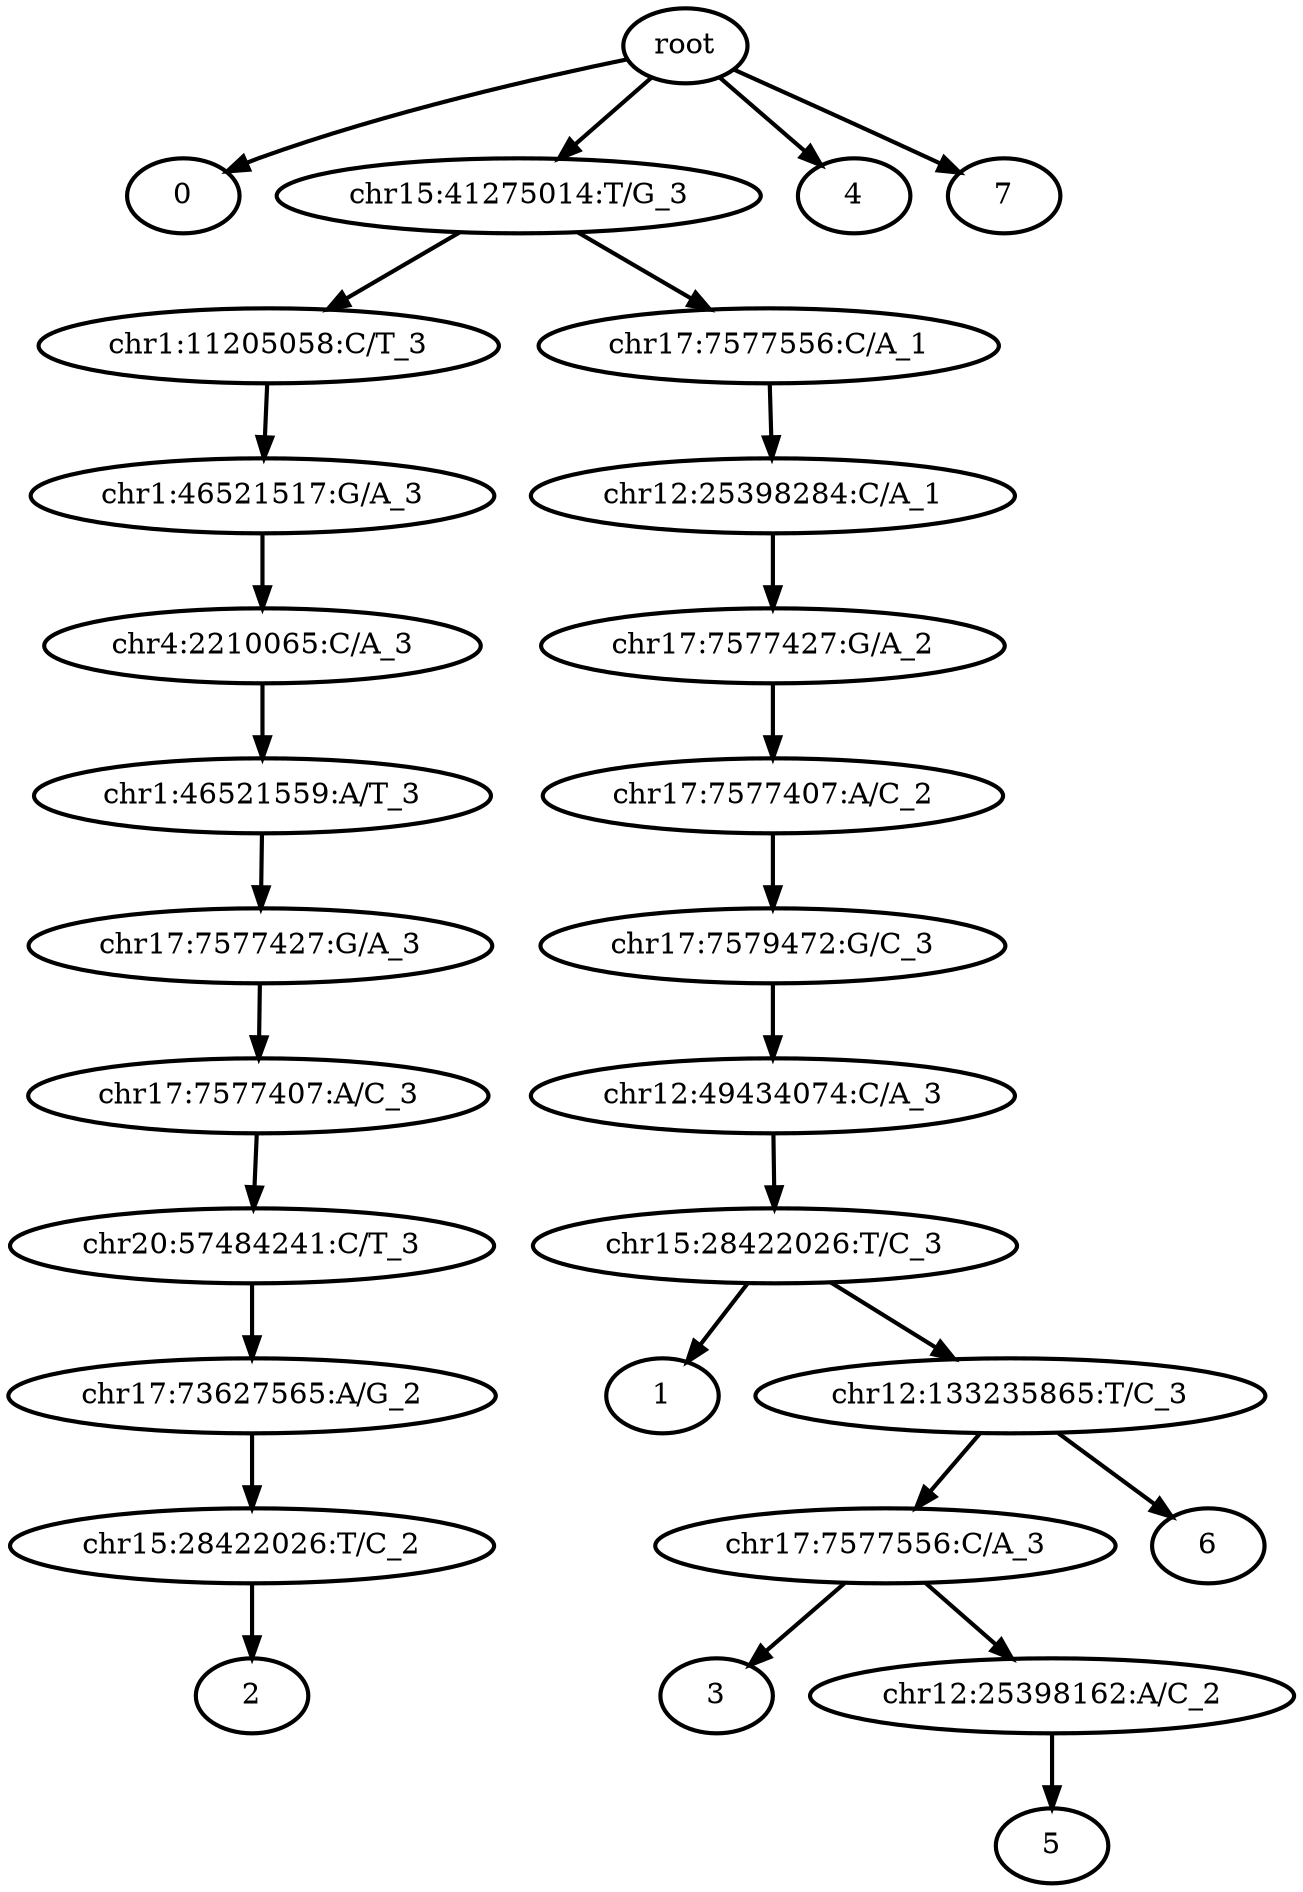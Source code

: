 digraph N {
	overlap="false"
	rankdir="TB"
	0 [label="root", style="bold"];
	1 [label="0", style="bold"];
	2 [label="chr15:41275014:T/G_3", style="bold"];
	3 [label="1", style="bold"];
	4 [label="chr1:11205058:C/T_3", style="bold"];
	5 [label="chr1:46521517:G/A_3", style="bold"];
	6 [label="chr4:2210065:C/A_3", style="bold"];
	7 [label="chr1:46521559:A/T_3", style="bold"];
	8 [label="chr17:7577427:G/A_3", style="bold"];
	9 [label="chr17:7577407:A/C_3", style="bold"];
	10 [label="chr20:57484241:C/T_3", style="bold"];
	11 [label="chr17:73627565:A/G_2", style="bold"];
	12 [label="chr15:28422026:T/C_2", style="bold"];
	13 [label="2", style="bold"];
	14 [label="chr12:133235865:T/C_3", style="bold"];
	15 [label="chr17:7577556:C/A_3", style="bold"];
	16 [label="3", style="bold"];
	17 [label="4", style="bold"];
	18 [label="chr12:25398162:A/C_2", style="bold"];
	19 [label="5", style="bold"];
	20 [label="6", style="bold"];
	21 [label="7", style="bold"];
	22 [label="chr17:7577427:G/A_2", style="bold"];
	23 [label="chr17:7577407:A/C_2", style="bold"];
	24 [label="chr17:7579472:G/C_3", style="bold"];
	25 [label="chr12:49434074:C/A_3", style="bold"];
	26 [label="chr15:28422026:T/C_3", style="bold"];
	27 [label="chr17:7577556:C/A_1", style="bold"];
	28 [label="chr12:25398284:C/A_1", style="bold"];
	0 -> 1 [style="bold"];
	0 -> 2 [style="bold"];
	0 -> 17 [style="bold"];
	0 -> 21 [style="bold"];
	2 -> 4 [style="bold"];
	2 -> 27 [style="bold"];
	4 -> 5 [style="bold"];
	5 -> 6 [style="bold"];
	6 -> 7 [style="bold"];
	7 -> 8 [style="bold"];
	8 -> 9 [style="bold"];
	9 -> 10 [style="bold"];
	10 -> 11 [style="bold"];
	11 -> 12 [style="bold"];
	12 -> 13 [style="bold"];
	14 -> 15 [style="bold"];
	14 -> 20 [style="bold"];
	15 -> 16 [style="bold"];
	15 -> 18 [style="bold"];
	18 -> 19 [style="bold"];
	22 -> 23 [style="bold"];
	23 -> 24 [style="bold"];
	24 -> 25 [style="bold"];
	25 -> 26 [style="bold"];
	26 -> 3 [style="bold"];
	26 -> 14 [style="bold"];
	27 -> 28 [style="bold"];
	28 -> 22 [style="bold"];
}